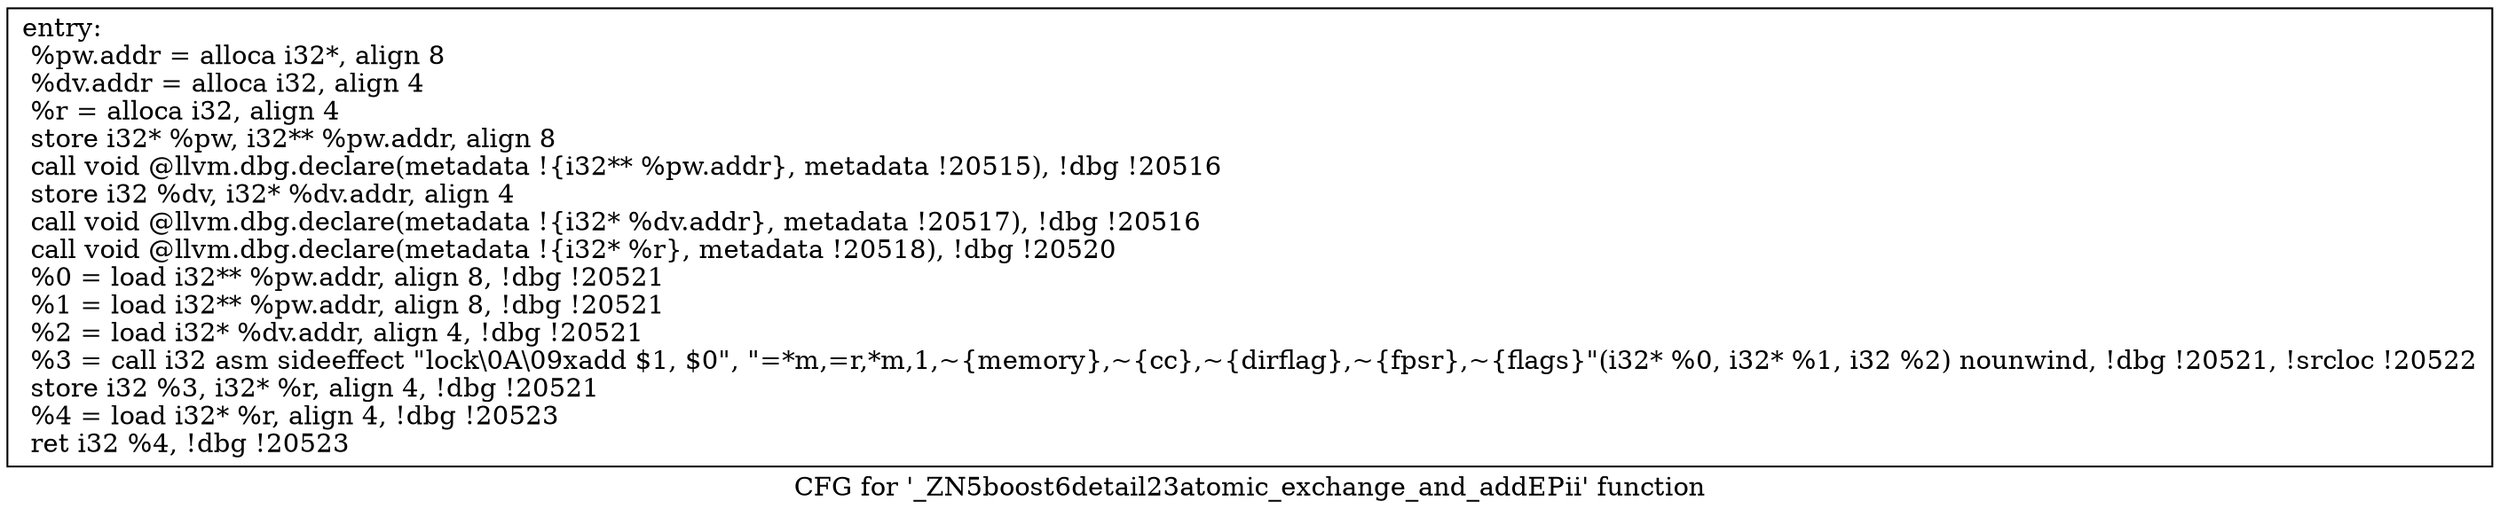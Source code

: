 digraph "CFG for '_ZN5boost6detail23atomic_exchange_and_addEPii' function" {
	label="CFG for '_ZN5boost6detail23atomic_exchange_and_addEPii' function";

	Node0x7fd441773410 [shape=record,label="{entry:\l  %pw.addr = alloca i32*, align 8\l  %dv.addr = alloca i32, align 4\l  %r = alloca i32, align 4\l  store i32* %pw, i32** %pw.addr, align 8\l  call void @llvm.dbg.declare(metadata !\{i32** %pw.addr\}, metadata !20515), !dbg !20516\l  store i32 %dv, i32* %dv.addr, align 4\l  call void @llvm.dbg.declare(metadata !\{i32* %dv.addr\}, metadata !20517), !dbg !20516\l  call void @llvm.dbg.declare(metadata !\{i32* %r\}, metadata !20518), !dbg !20520\l  %0 = load i32** %pw.addr, align 8, !dbg !20521\l  %1 = load i32** %pw.addr, align 8, !dbg !20521\l  %2 = load i32* %dv.addr, align 4, !dbg !20521\l  %3 = call i32 asm sideeffect \"lock\\0A\\09xadd $1, $0\", \"=*m,=r,*m,1,~\{memory\},~\{cc\},~\{dirflag\},~\{fpsr\},~\{flags\}\"(i32* %0, i32* %1, i32 %2) nounwind, !dbg !20521, !srcloc !20522\l  store i32 %3, i32* %r, align 4, !dbg !20521\l  %4 = load i32* %r, align 4, !dbg !20523\l  ret i32 %4, !dbg !20523\l}"];
}

